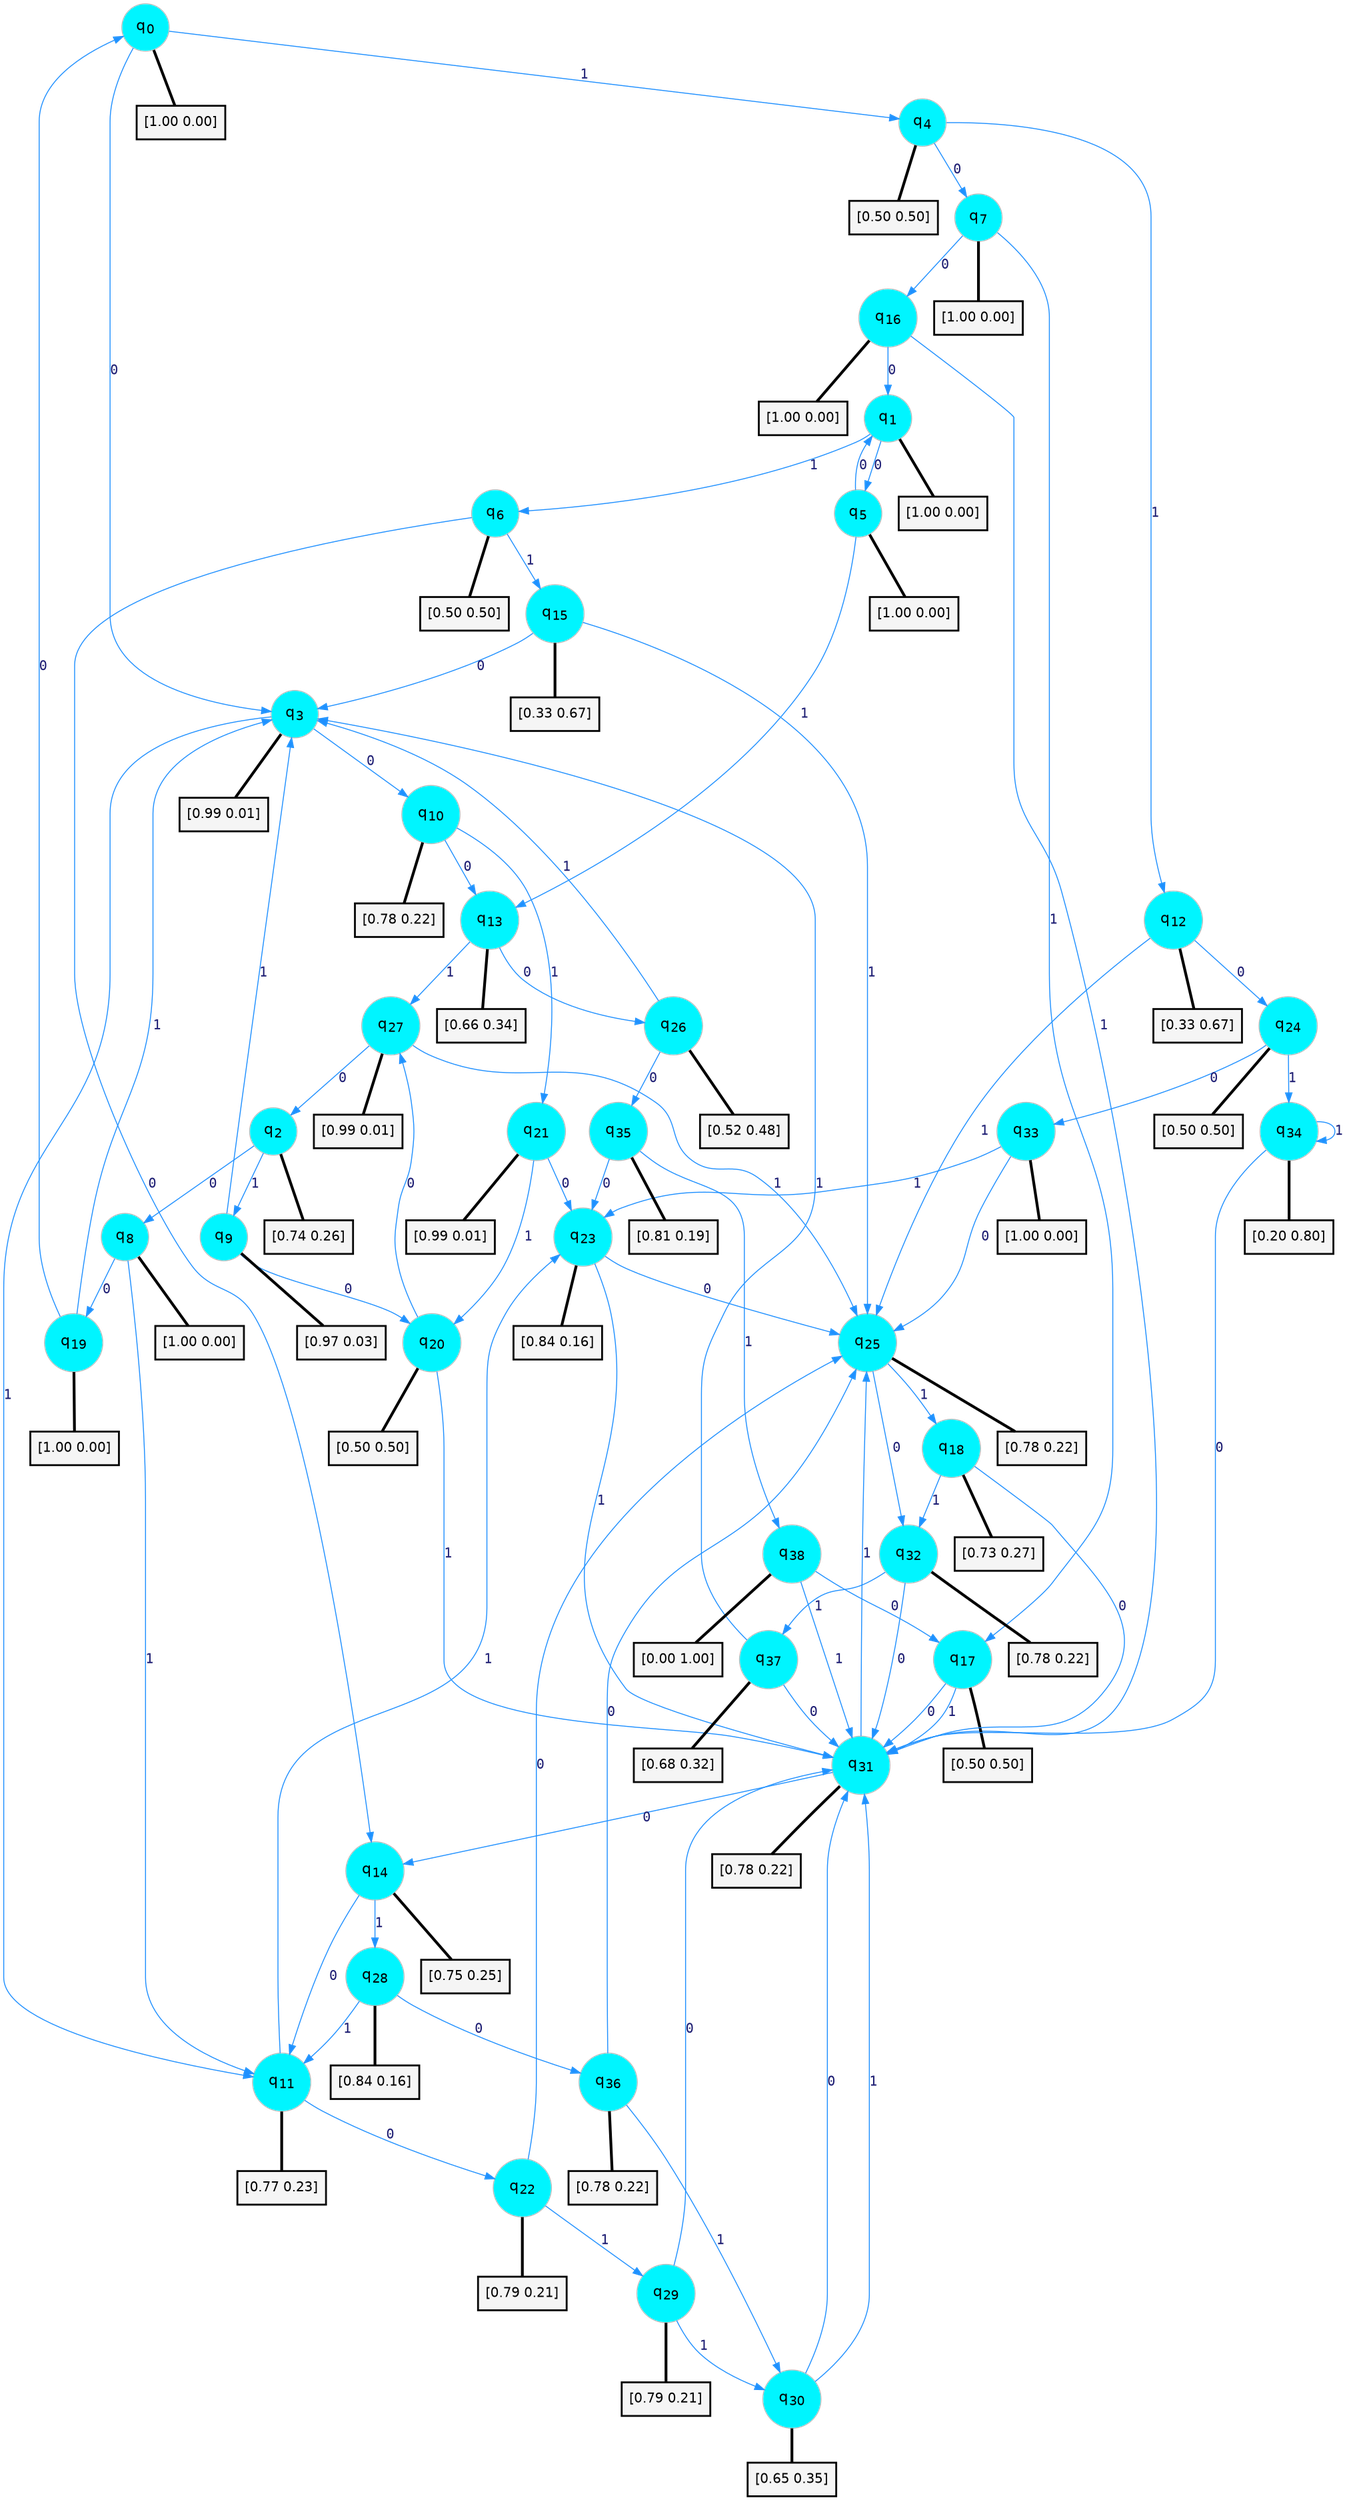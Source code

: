 digraph G {
graph [
bgcolor=transparent, dpi=300, rankdir=TD, size="40,25"];
node [
color=gray, fillcolor=turquoise1, fontcolor=black, fontname=Helvetica, fontsize=16, fontweight=bold, shape=circle, style=filled];
edge [
arrowsize=1, color=dodgerblue1, fontcolor=midnightblue, fontname=courier, fontweight=bold, penwidth=1, style=solid, weight=20];
0[label=<q<SUB>0</SUB>>];
1[label=<q<SUB>1</SUB>>];
2[label=<q<SUB>2</SUB>>];
3[label=<q<SUB>3</SUB>>];
4[label=<q<SUB>4</SUB>>];
5[label=<q<SUB>5</SUB>>];
6[label=<q<SUB>6</SUB>>];
7[label=<q<SUB>7</SUB>>];
8[label=<q<SUB>8</SUB>>];
9[label=<q<SUB>9</SUB>>];
10[label=<q<SUB>10</SUB>>];
11[label=<q<SUB>11</SUB>>];
12[label=<q<SUB>12</SUB>>];
13[label=<q<SUB>13</SUB>>];
14[label=<q<SUB>14</SUB>>];
15[label=<q<SUB>15</SUB>>];
16[label=<q<SUB>16</SUB>>];
17[label=<q<SUB>17</SUB>>];
18[label=<q<SUB>18</SUB>>];
19[label=<q<SUB>19</SUB>>];
20[label=<q<SUB>20</SUB>>];
21[label=<q<SUB>21</SUB>>];
22[label=<q<SUB>22</SUB>>];
23[label=<q<SUB>23</SUB>>];
24[label=<q<SUB>24</SUB>>];
25[label=<q<SUB>25</SUB>>];
26[label=<q<SUB>26</SUB>>];
27[label=<q<SUB>27</SUB>>];
28[label=<q<SUB>28</SUB>>];
29[label=<q<SUB>29</SUB>>];
30[label=<q<SUB>30</SUB>>];
31[label=<q<SUB>31</SUB>>];
32[label=<q<SUB>32</SUB>>];
33[label=<q<SUB>33</SUB>>];
34[label=<q<SUB>34</SUB>>];
35[label=<q<SUB>35</SUB>>];
36[label=<q<SUB>36</SUB>>];
37[label=<q<SUB>37</SUB>>];
38[label=<q<SUB>38</SUB>>];
39[label="[1.00 0.00]", shape=box,fontcolor=black, fontname=Helvetica, fontsize=14, penwidth=2, fillcolor=whitesmoke,color=black];
40[label="[1.00 0.00]", shape=box,fontcolor=black, fontname=Helvetica, fontsize=14, penwidth=2, fillcolor=whitesmoke,color=black];
41[label="[0.74 0.26]", shape=box,fontcolor=black, fontname=Helvetica, fontsize=14, penwidth=2, fillcolor=whitesmoke,color=black];
42[label="[0.99 0.01]", shape=box,fontcolor=black, fontname=Helvetica, fontsize=14, penwidth=2, fillcolor=whitesmoke,color=black];
43[label="[0.50 0.50]", shape=box,fontcolor=black, fontname=Helvetica, fontsize=14, penwidth=2, fillcolor=whitesmoke,color=black];
44[label="[1.00 0.00]", shape=box,fontcolor=black, fontname=Helvetica, fontsize=14, penwidth=2, fillcolor=whitesmoke,color=black];
45[label="[0.50 0.50]", shape=box,fontcolor=black, fontname=Helvetica, fontsize=14, penwidth=2, fillcolor=whitesmoke,color=black];
46[label="[1.00 0.00]", shape=box,fontcolor=black, fontname=Helvetica, fontsize=14, penwidth=2, fillcolor=whitesmoke,color=black];
47[label="[1.00 0.00]", shape=box,fontcolor=black, fontname=Helvetica, fontsize=14, penwidth=2, fillcolor=whitesmoke,color=black];
48[label="[0.97 0.03]", shape=box,fontcolor=black, fontname=Helvetica, fontsize=14, penwidth=2, fillcolor=whitesmoke,color=black];
49[label="[0.78 0.22]", shape=box,fontcolor=black, fontname=Helvetica, fontsize=14, penwidth=2, fillcolor=whitesmoke,color=black];
50[label="[0.77 0.23]", shape=box,fontcolor=black, fontname=Helvetica, fontsize=14, penwidth=2, fillcolor=whitesmoke,color=black];
51[label="[0.33 0.67]", shape=box,fontcolor=black, fontname=Helvetica, fontsize=14, penwidth=2, fillcolor=whitesmoke,color=black];
52[label="[0.66 0.34]", shape=box,fontcolor=black, fontname=Helvetica, fontsize=14, penwidth=2, fillcolor=whitesmoke,color=black];
53[label="[0.75 0.25]", shape=box,fontcolor=black, fontname=Helvetica, fontsize=14, penwidth=2, fillcolor=whitesmoke,color=black];
54[label="[0.33 0.67]", shape=box,fontcolor=black, fontname=Helvetica, fontsize=14, penwidth=2, fillcolor=whitesmoke,color=black];
55[label="[1.00 0.00]", shape=box,fontcolor=black, fontname=Helvetica, fontsize=14, penwidth=2, fillcolor=whitesmoke,color=black];
56[label="[0.50 0.50]", shape=box,fontcolor=black, fontname=Helvetica, fontsize=14, penwidth=2, fillcolor=whitesmoke,color=black];
57[label="[0.73 0.27]", shape=box,fontcolor=black, fontname=Helvetica, fontsize=14, penwidth=2, fillcolor=whitesmoke,color=black];
58[label="[1.00 0.00]", shape=box,fontcolor=black, fontname=Helvetica, fontsize=14, penwidth=2, fillcolor=whitesmoke,color=black];
59[label="[0.50 0.50]", shape=box,fontcolor=black, fontname=Helvetica, fontsize=14, penwidth=2, fillcolor=whitesmoke,color=black];
60[label="[0.99 0.01]", shape=box,fontcolor=black, fontname=Helvetica, fontsize=14, penwidth=2, fillcolor=whitesmoke,color=black];
61[label="[0.79 0.21]", shape=box,fontcolor=black, fontname=Helvetica, fontsize=14, penwidth=2, fillcolor=whitesmoke,color=black];
62[label="[0.84 0.16]", shape=box,fontcolor=black, fontname=Helvetica, fontsize=14, penwidth=2, fillcolor=whitesmoke,color=black];
63[label="[0.50 0.50]", shape=box,fontcolor=black, fontname=Helvetica, fontsize=14, penwidth=2, fillcolor=whitesmoke,color=black];
64[label="[0.78 0.22]", shape=box,fontcolor=black, fontname=Helvetica, fontsize=14, penwidth=2, fillcolor=whitesmoke,color=black];
65[label="[0.52 0.48]", shape=box,fontcolor=black, fontname=Helvetica, fontsize=14, penwidth=2, fillcolor=whitesmoke,color=black];
66[label="[0.99 0.01]", shape=box,fontcolor=black, fontname=Helvetica, fontsize=14, penwidth=2, fillcolor=whitesmoke,color=black];
67[label="[0.84 0.16]", shape=box,fontcolor=black, fontname=Helvetica, fontsize=14, penwidth=2, fillcolor=whitesmoke,color=black];
68[label="[0.79 0.21]", shape=box,fontcolor=black, fontname=Helvetica, fontsize=14, penwidth=2, fillcolor=whitesmoke,color=black];
69[label="[0.65 0.35]", shape=box,fontcolor=black, fontname=Helvetica, fontsize=14, penwidth=2, fillcolor=whitesmoke,color=black];
70[label="[0.78 0.22]", shape=box,fontcolor=black, fontname=Helvetica, fontsize=14, penwidth=2, fillcolor=whitesmoke,color=black];
71[label="[0.78 0.22]", shape=box,fontcolor=black, fontname=Helvetica, fontsize=14, penwidth=2, fillcolor=whitesmoke,color=black];
72[label="[1.00 0.00]", shape=box,fontcolor=black, fontname=Helvetica, fontsize=14, penwidth=2, fillcolor=whitesmoke,color=black];
73[label="[0.20 0.80]", shape=box,fontcolor=black, fontname=Helvetica, fontsize=14, penwidth=2, fillcolor=whitesmoke,color=black];
74[label="[0.81 0.19]", shape=box,fontcolor=black, fontname=Helvetica, fontsize=14, penwidth=2, fillcolor=whitesmoke,color=black];
75[label="[0.78 0.22]", shape=box,fontcolor=black, fontname=Helvetica, fontsize=14, penwidth=2, fillcolor=whitesmoke,color=black];
76[label="[0.68 0.32]", shape=box,fontcolor=black, fontname=Helvetica, fontsize=14, penwidth=2, fillcolor=whitesmoke,color=black];
77[label="[0.00 1.00]", shape=box,fontcolor=black, fontname=Helvetica, fontsize=14, penwidth=2, fillcolor=whitesmoke,color=black];
0->3 [label=0];
0->4 [label=1];
0->39 [arrowhead=none, penwidth=3,color=black];
1->5 [label=0];
1->6 [label=1];
1->40 [arrowhead=none, penwidth=3,color=black];
2->8 [label=0];
2->9 [label=1];
2->41 [arrowhead=none, penwidth=3,color=black];
3->10 [label=0];
3->11 [label=1];
3->42 [arrowhead=none, penwidth=3,color=black];
4->7 [label=0];
4->12 [label=1];
4->43 [arrowhead=none, penwidth=3,color=black];
5->1 [label=0];
5->13 [label=1];
5->44 [arrowhead=none, penwidth=3,color=black];
6->14 [label=0];
6->15 [label=1];
6->45 [arrowhead=none, penwidth=3,color=black];
7->16 [label=0];
7->17 [label=1];
7->46 [arrowhead=none, penwidth=3,color=black];
8->19 [label=0];
8->11 [label=1];
8->47 [arrowhead=none, penwidth=3,color=black];
9->20 [label=0];
9->3 [label=1];
9->48 [arrowhead=none, penwidth=3,color=black];
10->13 [label=0];
10->21 [label=1];
10->49 [arrowhead=none, penwidth=3,color=black];
11->22 [label=0];
11->23 [label=1];
11->50 [arrowhead=none, penwidth=3,color=black];
12->24 [label=0];
12->25 [label=1];
12->51 [arrowhead=none, penwidth=3,color=black];
13->26 [label=0];
13->27 [label=1];
13->52 [arrowhead=none, penwidth=3,color=black];
14->11 [label=0];
14->28 [label=1];
14->53 [arrowhead=none, penwidth=3,color=black];
15->3 [label=0];
15->25 [label=1];
15->54 [arrowhead=none, penwidth=3,color=black];
16->1 [label=0];
16->31 [label=1];
16->55 [arrowhead=none, penwidth=3,color=black];
17->31 [label=0];
17->31 [label=1];
17->56 [arrowhead=none, penwidth=3,color=black];
18->31 [label=0];
18->32 [label=1];
18->57 [arrowhead=none, penwidth=3,color=black];
19->0 [label=0];
19->3 [label=1];
19->58 [arrowhead=none, penwidth=3,color=black];
20->27 [label=0];
20->31 [label=1];
20->59 [arrowhead=none, penwidth=3,color=black];
21->23 [label=0];
21->20 [label=1];
21->60 [arrowhead=none, penwidth=3,color=black];
22->25 [label=0];
22->29 [label=1];
22->61 [arrowhead=none, penwidth=3,color=black];
23->25 [label=0];
23->31 [label=1];
23->62 [arrowhead=none, penwidth=3,color=black];
24->33 [label=0];
24->34 [label=1];
24->63 [arrowhead=none, penwidth=3,color=black];
25->32 [label=0];
25->18 [label=1];
25->64 [arrowhead=none, penwidth=3,color=black];
26->35 [label=0];
26->3 [label=1];
26->65 [arrowhead=none, penwidth=3,color=black];
27->2 [label=0];
27->25 [label=1];
27->66 [arrowhead=none, penwidth=3,color=black];
28->36 [label=0];
28->11 [label=1];
28->67 [arrowhead=none, penwidth=3,color=black];
29->31 [label=0];
29->30 [label=1];
29->68 [arrowhead=none, penwidth=3,color=black];
30->31 [label=0];
30->31 [label=1];
30->69 [arrowhead=none, penwidth=3,color=black];
31->14 [label=0];
31->25 [label=1];
31->70 [arrowhead=none, penwidth=3,color=black];
32->31 [label=0];
32->37 [label=1];
32->71 [arrowhead=none, penwidth=3,color=black];
33->25 [label=0];
33->23 [label=1];
33->72 [arrowhead=none, penwidth=3,color=black];
34->31 [label=0];
34->34 [label=1];
34->73 [arrowhead=none, penwidth=3,color=black];
35->23 [label=0];
35->38 [label=1];
35->74 [arrowhead=none, penwidth=3,color=black];
36->25 [label=0];
36->30 [label=1];
36->75 [arrowhead=none, penwidth=3,color=black];
37->31 [label=0];
37->3 [label=1];
37->76 [arrowhead=none, penwidth=3,color=black];
38->17 [label=0];
38->31 [label=1];
38->77 [arrowhead=none, penwidth=3,color=black];
}
